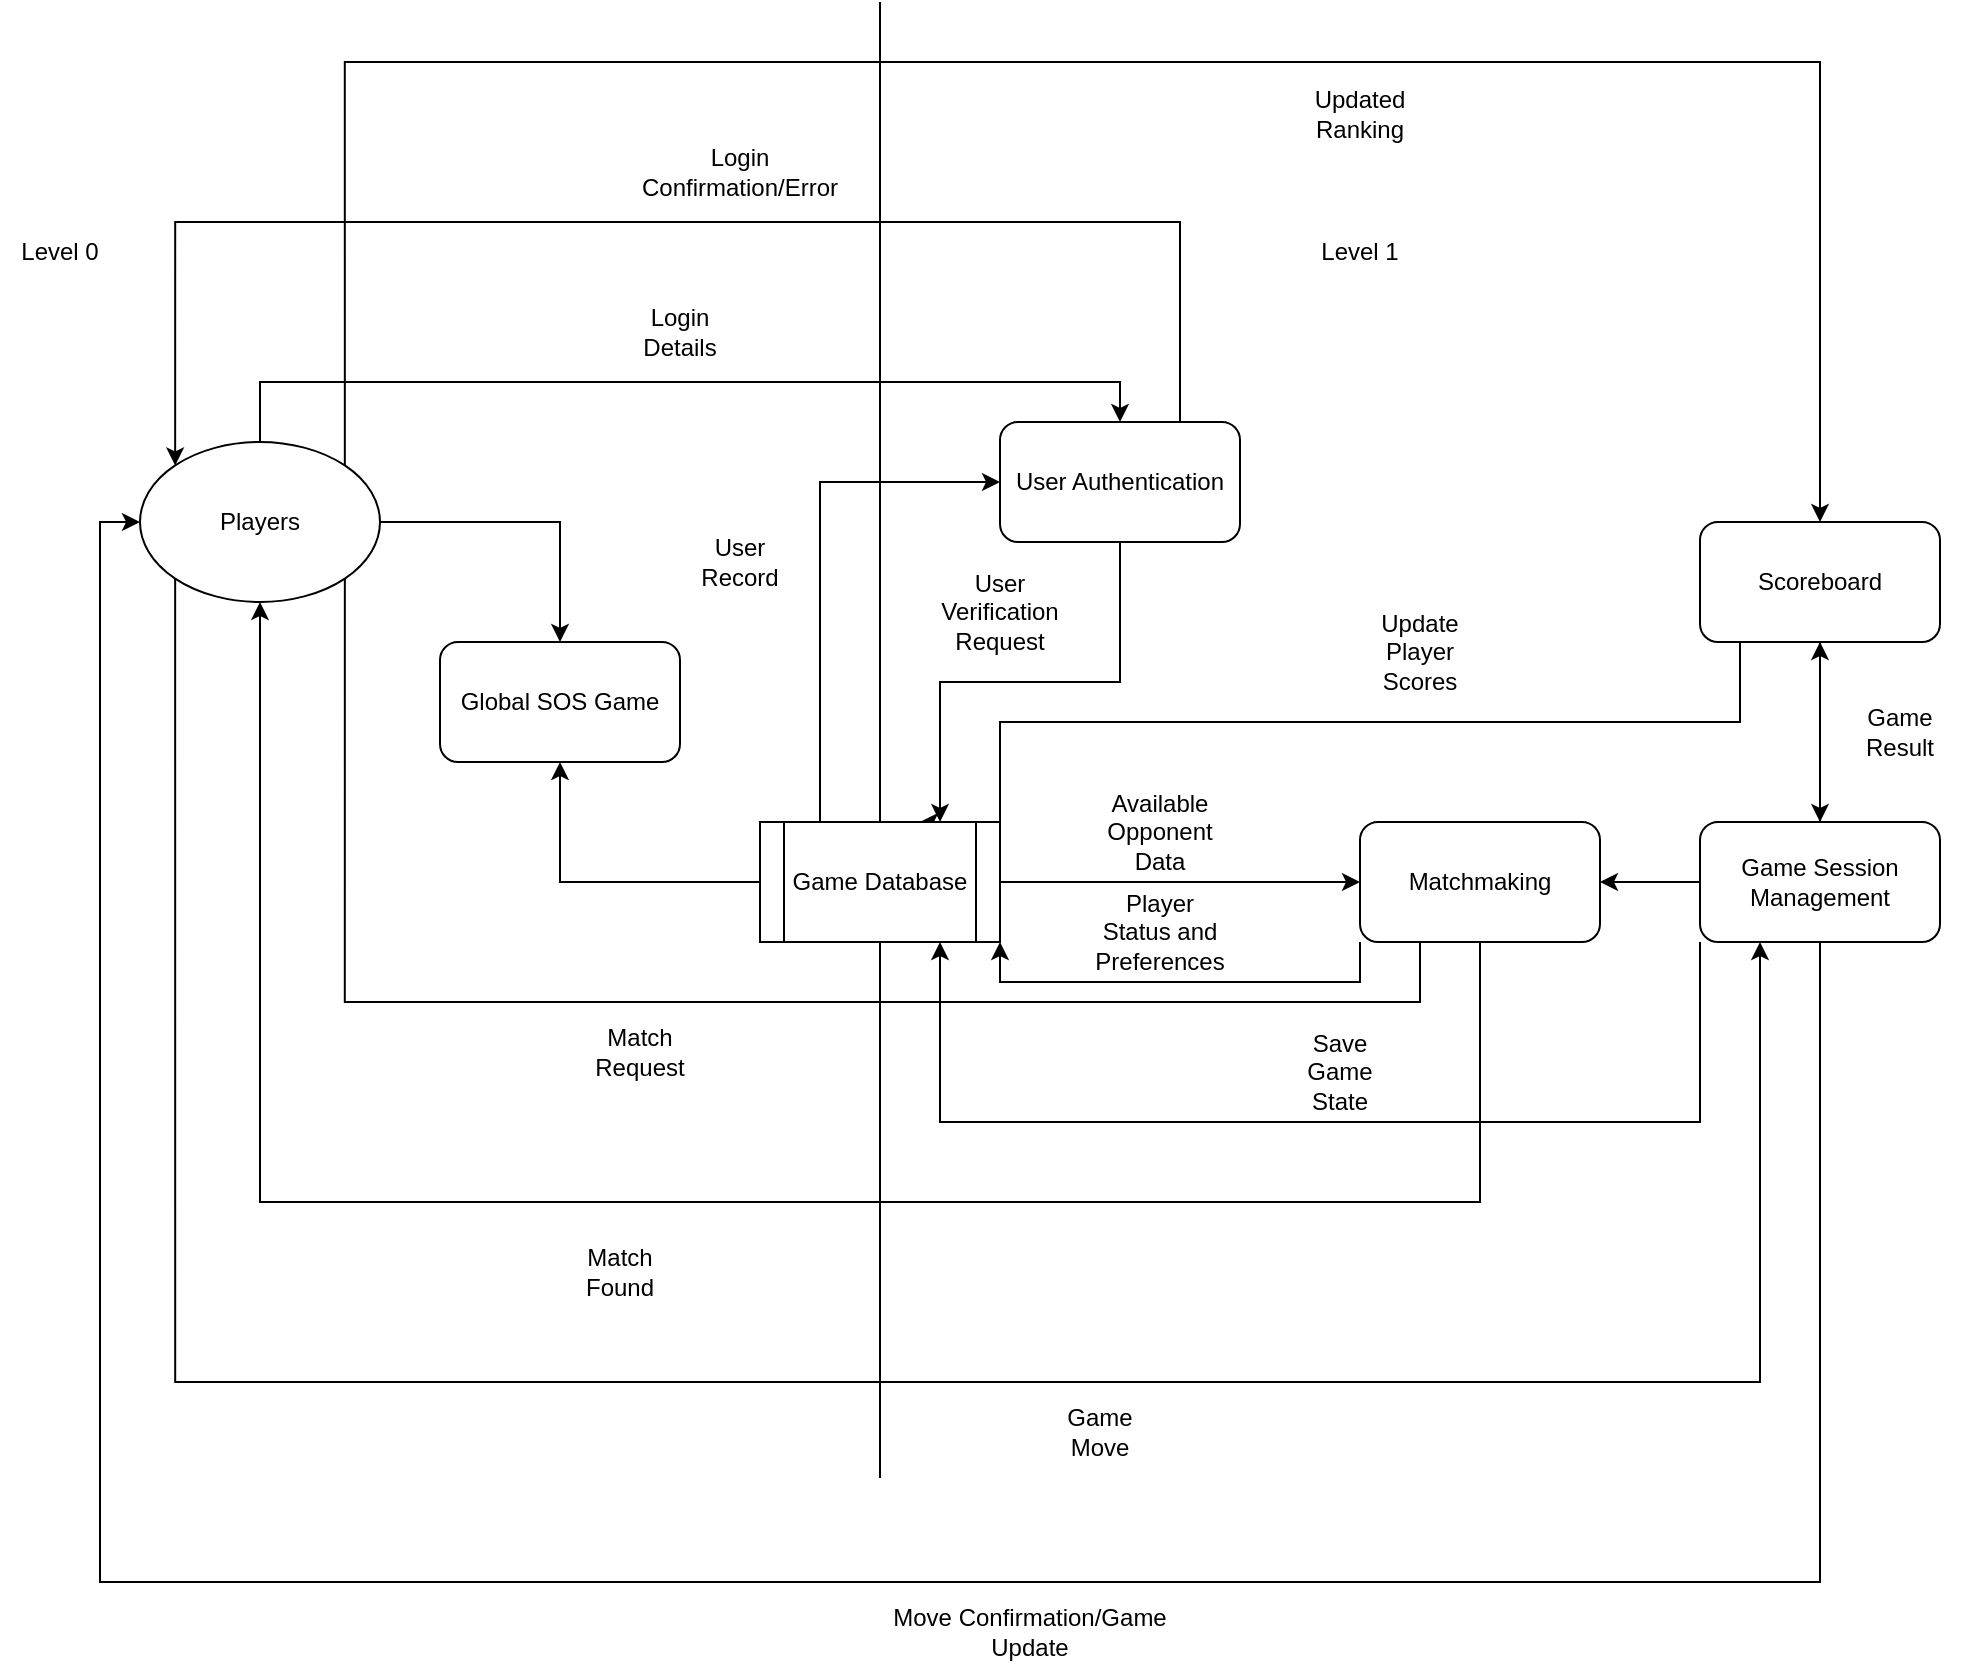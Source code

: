 <mxfile version="24.7.16">
  <diagram name="Page-1" id="jlR6D_dJhRn2Z5OYbN8G">
    <mxGraphModel dx="2969" dy="1387" grid="1" gridSize="10" guides="1" tooltips="1" connect="1" arrows="1" fold="1" page="1" pageScale="1" pageWidth="850" pageHeight="1100" math="0" shadow="0">
      <root>
        <mxCell id="0" />
        <mxCell id="1" parent="0" />
        <mxCell id="XkGvJLwW86cpBmpcXyzx-18" style="edgeStyle=orthogonalEdgeStyle;rounded=0;orthogonalLoop=1;jettySize=auto;html=1;" edge="1" parent="1" source="XkGvJLwW86cpBmpcXyzx-14" target="XkGvJLwW86cpBmpcXyzx-17">
          <mxGeometry relative="1" as="geometry" />
        </mxCell>
        <mxCell id="XkGvJLwW86cpBmpcXyzx-32" style="edgeStyle=orthogonalEdgeStyle;rounded=0;orthogonalLoop=1;jettySize=auto;html=1;exitX=0.5;exitY=0;exitDx=0;exitDy=0;entryX=0.5;entryY=0;entryDx=0;entryDy=0;" edge="1" parent="1" source="XkGvJLwW86cpBmpcXyzx-14" target="XkGvJLwW86cpBmpcXyzx-23">
          <mxGeometry relative="1" as="geometry" />
        </mxCell>
        <mxCell id="XkGvJLwW86cpBmpcXyzx-41" style="edgeStyle=orthogonalEdgeStyle;rounded=0;orthogonalLoop=1;jettySize=auto;html=1;exitX=1;exitY=1;exitDx=0;exitDy=0;entryX=0.25;entryY=1;entryDx=0;entryDy=0;" edge="1" parent="1" source="XkGvJLwW86cpBmpcXyzx-14" target="XkGvJLwW86cpBmpcXyzx-24">
          <mxGeometry relative="1" as="geometry">
            <Array as="points">
              <mxPoint x="182" y="500" />
              <mxPoint x="720" y="500" />
              <mxPoint x="720" y="440" />
            </Array>
          </mxGeometry>
        </mxCell>
        <mxCell id="XkGvJLwW86cpBmpcXyzx-49" style="edgeStyle=orthogonalEdgeStyle;rounded=0;orthogonalLoop=1;jettySize=auto;html=1;exitX=0;exitY=1;exitDx=0;exitDy=0;entryX=0.25;entryY=1;entryDx=0;entryDy=0;" edge="1" parent="1" source="XkGvJLwW86cpBmpcXyzx-14" target="XkGvJLwW86cpBmpcXyzx-25">
          <mxGeometry relative="1" as="geometry">
            <Array as="points">
              <mxPoint x="98" y="690" />
              <mxPoint x="890" y="690" />
            </Array>
          </mxGeometry>
        </mxCell>
        <mxCell id="XkGvJLwW86cpBmpcXyzx-59" style="edgeStyle=orthogonalEdgeStyle;rounded=0;orthogonalLoop=1;jettySize=auto;html=1;exitX=1;exitY=0;exitDx=0;exitDy=0;entryX=0.5;entryY=0;entryDx=0;entryDy=0;" edge="1" parent="1" source="XkGvJLwW86cpBmpcXyzx-14" target="XkGvJLwW86cpBmpcXyzx-26">
          <mxGeometry relative="1" as="geometry">
            <Array as="points">
              <mxPoint x="182" y="30" />
              <mxPoint x="920" y="30" />
            </Array>
          </mxGeometry>
        </mxCell>
        <mxCell id="XkGvJLwW86cpBmpcXyzx-14" value="Players" style="ellipse;whiteSpace=wrap;html=1;" vertex="1" parent="1">
          <mxGeometry x="80" y="220" width="120" height="80" as="geometry" />
        </mxCell>
        <mxCell id="XkGvJLwW86cpBmpcXyzx-15" value="" style="endArrow=none;html=1;rounded=0;" edge="1" parent="1" source="XkGvJLwW86cpBmpcXyzx-19">
          <mxGeometry width="50" height="50" relative="1" as="geometry">
            <mxPoint x="450" y="738" as="sourcePoint" />
            <mxPoint x="450" as="targetPoint" />
          </mxGeometry>
        </mxCell>
        <mxCell id="XkGvJLwW86cpBmpcXyzx-16" value="Level 0" style="text;html=1;align=center;verticalAlign=middle;whiteSpace=wrap;rounded=0;" vertex="1" parent="1">
          <mxGeometry x="10" y="110" width="60" height="30" as="geometry" />
        </mxCell>
        <mxCell id="XkGvJLwW86cpBmpcXyzx-17" value="Global SOS Game" style="rounded=1;whiteSpace=wrap;html=1;" vertex="1" parent="1">
          <mxGeometry x="230" y="320" width="120" height="60" as="geometry" />
        </mxCell>
        <mxCell id="XkGvJLwW86cpBmpcXyzx-20" style="edgeStyle=orthogonalEdgeStyle;rounded=0;orthogonalLoop=1;jettySize=auto;html=1;entryX=0.5;entryY=1;entryDx=0;entryDy=0;" edge="1" parent="1" source="XkGvJLwW86cpBmpcXyzx-19" target="XkGvJLwW86cpBmpcXyzx-17">
          <mxGeometry relative="1" as="geometry">
            <Array as="points">
              <mxPoint x="290" y="440" />
            </Array>
          </mxGeometry>
        </mxCell>
        <mxCell id="XkGvJLwW86cpBmpcXyzx-22" value="Level 1" style="text;html=1;align=center;verticalAlign=middle;whiteSpace=wrap;rounded=0;" vertex="1" parent="1">
          <mxGeometry x="660" y="110" width="60" height="30" as="geometry" />
        </mxCell>
        <mxCell id="XkGvJLwW86cpBmpcXyzx-35" style="edgeStyle=orthogonalEdgeStyle;rounded=0;orthogonalLoop=1;jettySize=auto;html=1;entryX=0.75;entryY=0;entryDx=0;entryDy=0;" edge="1" parent="1" source="XkGvJLwW86cpBmpcXyzx-23" target="XkGvJLwW86cpBmpcXyzx-19">
          <mxGeometry relative="1" as="geometry" />
        </mxCell>
        <mxCell id="XkGvJLwW86cpBmpcXyzx-39" style="edgeStyle=orthogonalEdgeStyle;rounded=0;orthogonalLoop=1;jettySize=auto;html=1;exitX=0.75;exitY=0;exitDx=0;exitDy=0;entryX=0;entryY=0;entryDx=0;entryDy=0;" edge="1" parent="1" source="XkGvJLwW86cpBmpcXyzx-23" target="XkGvJLwW86cpBmpcXyzx-14">
          <mxGeometry relative="1" as="geometry">
            <Array as="points">
              <mxPoint x="600" y="110" />
              <mxPoint x="98" y="110" />
            </Array>
          </mxGeometry>
        </mxCell>
        <mxCell id="XkGvJLwW86cpBmpcXyzx-23" value="User Authentication" style="rounded=1;whiteSpace=wrap;html=1;" vertex="1" parent="1">
          <mxGeometry x="510" y="210" width="120" height="60" as="geometry" />
        </mxCell>
        <mxCell id="XkGvJLwW86cpBmpcXyzx-43" style="edgeStyle=orthogonalEdgeStyle;rounded=0;orthogonalLoop=1;jettySize=auto;html=1;entryX=0.5;entryY=1;entryDx=0;entryDy=0;" edge="1" parent="1" source="XkGvJLwW86cpBmpcXyzx-24" target="XkGvJLwW86cpBmpcXyzx-14">
          <mxGeometry relative="1" as="geometry">
            <Array as="points">
              <mxPoint x="750" y="600" />
              <mxPoint x="140" y="600" />
            </Array>
          </mxGeometry>
        </mxCell>
        <mxCell id="XkGvJLwW86cpBmpcXyzx-47" style="edgeStyle=orthogonalEdgeStyle;rounded=0;orthogonalLoop=1;jettySize=auto;html=1;exitX=0;exitY=1;exitDx=0;exitDy=0;entryX=1;entryY=1;entryDx=0;entryDy=0;" edge="1" parent="1" source="XkGvJLwW86cpBmpcXyzx-24" target="XkGvJLwW86cpBmpcXyzx-19">
          <mxGeometry relative="1" as="geometry" />
        </mxCell>
        <mxCell id="XkGvJLwW86cpBmpcXyzx-24" value="Matchmaking" style="rounded=1;whiteSpace=wrap;html=1;" vertex="1" parent="1">
          <mxGeometry x="690" y="410" width="120" height="60" as="geometry" />
        </mxCell>
        <mxCell id="XkGvJLwW86cpBmpcXyzx-30" style="rounded=0;orthogonalLoop=1;jettySize=auto;html=1;entryX=1;entryY=0.5;entryDx=0;entryDy=0;" edge="1" parent="1" source="XkGvJLwW86cpBmpcXyzx-25" target="XkGvJLwW86cpBmpcXyzx-24">
          <mxGeometry relative="1" as="geometry" />
        </mxCell>
        <mxCell id="XkGvJLwW86cpBmpcXyzx-51" style="edgeStyle=orthogonalEdgeStyle;rounded=0;orthogonalLoop=1;jettySize=auto;html=1;exitX=0;exitY=1;exitDx=0;exitDy=0;entryX=0.75;entryY=1;entryDx=0;entryDy=0;" edge="1" parent="1" source="XkGvJLwW86cpBmpcXyzx-25" target="XkGvJLwW86cpBmpcXyzx-19">
          <mxGeometry relative="1" as="geometry">
            <Array as="points">
              <mxPoint x="860" y="560" />
              <mxPoint x="480" y="560" />
            </Array>
          </mxGeometry>
        </mxCell>
        <mxCell id="XkGvJLwW86cpBmpcXyzx-53" style="edgeStyle=orthogonalEdgeStyle;rounded=0;orthogonalLoop=1;jettySize=auto;html=1;exitX=0.5;exitY=1;exitDx=0;exitDy=0;entryX=0;entryY=0.5;entryDx=0;entryDy=0;" edge="1" parent="1" source="XkGvJLwW86cpBmpcXyzx-25" target="XkGvJLwW86cpBmpcXyzx-14">
          <mxGeometry relative="1" as="geometry">
            <Array as="points">
              <mxPoint x="920" y="790" />
              <mxPoint x="60" y="790" />
              <mxPoint x="60" y="260" />
            </Array>
          </mxGeometry>
        </mxCell>
        <mxCell id="XkGvJLwW86cpBmpcXyzx-55" style="edgeStyle=orthogonalEdgeStyle;rounded=0;orthogonalLoop=1;jettySize=auto;html=1;" edge="1" parent="1" source="XkGvJLwW86cpBmpcXyzx-25" target="XkGvJLwW86cpBmpcXyzx-26">
          <mxGeometry relative="1" as="geometry" />
        </mxCell>
        <mxCell id="XkGvJLwW86cpBmpcXyzx-25" value="Game Session Management" style="rounded=1;whiteSpace=wrap;html=1;" vertex="1" parent="1">
          <mxGeometry x="860" y="410" width="120" height="60" as="geometry" />
        </mxCell>
        <mxCell id="XkGvJLwW86cpBmpcXyzx-31" style="edgeStyle=orthogonalEdgeStyle;rounded=0;orthogonalLoop=1;jettySize=auto;html=1;" edge="1" parent="1" source="XkGvJLwW86cpBmpcXyzx-26" target="XkGvJLwW86cpBmpcXyzx-25">
          <mxGeometry relative="1" as="geometry" />
        </mxCell>
        <mxCell id="XkGvJLwW86cpBmpcXyzx-57" style="edgeStyle=orthogonalEdgeStyle;rounded=0;orthogonalLoop=1;jettySize=auto;html=1;entryX=1;entryY=0;entryDx=0;entryDy=0;" edge="1" parent="1">
          <mxGeometry relative="1" as="geometry">
            <mxPoint x="880" y="320" as="sourcePoint" />
            <mxPoint x="470" y="410" as="targetPoint" />
            <Array as="points">
              <mxPoint x="880" y="360" />
              <mxPoint x="510" y="360" />
              <mxPoint x="510" y="410" />
            </Array>
          </mxGeometry>
        </mxCell>
        <mxCell id="XkGvJLwW86cpBmpcXyzx-26" value="Scoreboard" style="rounded=1;whiteSpace=wrap;html=1;" vertex="1" parent="1">
          <mxGeometry x="860" y="260" width="120" height="60" as="geometry" />
        </mxCell>
        <mxCell id="XkGvJLwW86cpBmpcXyzx-27" value="" style="endArrow=none;html=1;rounded=0;" edge="1" parent="1" target="XkGvJLwW86cpBmpcXyzx-19">
          <mxGeometry width="50" height="50" relative="1" as="geometry">
            <mxPoint x="450" y="738" as="sourcePoint" />
            <mxPoint x="450" as="targetPoint" />
          </mxGeometry>
        </mxCell>
        <mxCell id="XkGvJLwW86cpBmpcXyzx-29" style="edgeStyle=orthogonalEdgeStyle;rounded=0;orthogonalLoop=1;jettySize=auto;html=1;exitX=1;exitY=0.5;exitDx=0;exitDy=0;entryX=0;entryY=0.5;entryDx=0;entryDy=0;" edge="1" parent="1" source="XkGvJLwW86cpBmpcXyzx-19" target="XkGvJLwW86cpBmpcXyzx-24">
          <mxGeometry relative="1" as="geometry" />
        </mxCell>
        <mxCell id="XkGvJLwW86cpBmpcXyzx-37" style="edgeStyle=orthogonalEdgeStyle;rounded=0;orthogonalLoop=1;jettySize=auto;html=1;exitX=0.25;exitY=0;exitDx=0;exitDy=0;entryX=0;entryY=0.5;entryDx=0;entryDy=0;" edge="1" parent="1" source="XkGvJLwW86cpBmpcXyzx-19" target="XkGvJLwW86cpBmpcXyzx-23">
          <mxGeometry relative="1" as="geometry" />
        </mxCell>
        <mxCell id="XkGvJLwW86cpBmpcXyzx-19" value="Game Database" style="shape=process;whiteSpace=wrap;html=1;backgroundOutline=1;" vertex="1" parent="1">
          <mxGeometry x="390" y="410" width="120" height="60" as="geometry" />
        </mxCell>
        <mxCell id="XkGvJLwW86cpBmpcXyzx-34" value="Login Details" style="text;html=1;align=center;verticalAlign=middle;whiteSpace=wrap;rounded=0;" vertex="1" parent="1">
          <mxGeometry x="320" y="150" width="60" height="30" as="geometry" />
        </mxCell>
        <mxCell id="XkGvJLwW86cpBmpcXyzx-36" value="User Verification Request" style="text;html=1;align=center;verticalAlign=middle;whiteSpace=wrap;rounded=0;" vertex="1" parent="1">
          <mxGeometry x="480" y="290" width="60" height="30" as="geometry" />
        </mxCell>
        <mxCell id="XkGvJLwW86cpBmpcXyzx-38" value="User Record" style="text;html=1;align=center;verticalAlign=middle;whiteSpace=wrap;rounded=0;" vertex="1" parent="1">
          <mxGeometry x="350" y="265" width="60" height="30" as="geometry" />
        </mxCell>
        <mxCell id="XkGvJLwW86cpBmpcXyzx-40" value="Login Confirmation/Error" style="text;html=1;align=center;verticalAlign=middle;whiteSpace=wrap;rounded=0;" vertex="1" parent="1">
          <mxGeometry x="320" y="70" width="120" height="30" as="geometry" />
        </mxCell>
        <mxCell id="XkGvJLwW86cpBmpcXyzx-42" value="Match Request" style="text;html=1;align=center;verticalAlign=middle;whiteSpace=wrap;rounded=0;" vertex="1" parent="1">
          <mxGeometry x="300" y="510" width="60" height="30" as="geometry" />
        </mxCell>
        <mxCell id="XkGvJLwW86cpBmpcXyzx-44" value="Match Found" style="text;html=1;align=center;verticalAlign=middle;whiteSpace=wrap;rounded=0;" vertex="1" parent="1">
          <mxGeometry x="290" y="620" width="60" height="30" as="geometry" />
        </mxCell>
        <mxCell id="XkGvJLwW86cpBmpcXyzx-46" value="Player Status and Preferences" style="text;html=1;align=center;verticalAlign=middle;whiteSpace=wrap;rounded=0;" vertex="1" parent="1">
          <mxGeometry x="560" y="450" width="60" height="30" as="geometry" />
        </mxCell>
        <mxCell id="XkGvJLwW86cpBmpcXyzx-48" value="Available Opponent Data" style="text;html=1;align=center;verticalAlign=middle;whiteSpace=wrap;rounded=0;" vertex="1" parent="1">
          <mxGeometry x="560" y="400" width="60" height="30" as="geometry" />
        </mxCell>
        <mxCell id="XkGvJLwW86cpBmpcXyzx-50" value="Game Move" style="text;html=1;align=center;verticalAlign=middle;whiteSpace=wrap;rounded=0;" vertex="1" parent="1">
          <mxGeometry x="530" y="700" width="60" height="30" as="geometry" />
        </mxCell>
        <mxCell id="XkGvJLwW86cpBmpcXyzx-52" value="Save Game State" style="text;html=1;align=center;verticalAlign=middle;whiteSpace=wrap;rounded=0;" vertex="1" parent="1">
          <mxGeometry x="650" y="520" width="60" height="30" as="geometry" />
        </mxCell>
        <mxCell id="XkGvJLwW86cpBmpcXyzx-54" value="Move Confirmation/Game Update" style="text;html=1;align=center;verticalAlign=middle;whiteSpace=wrap;rounded=0;" vertex="1" parent="1">
          <mxGeometry x="450" y="800" width="150" height="30" as="geometry" />
        </mxCell>
        <mxCell id="XkGvJLwW86cpBmpcXyzx-56" value="Game Result" style="text;html=1;align=center;verticalAlign=middle;whiteSpace=wrap;rounded=0;" vertex="1" parent="1">
          <mxGeometry x="930" y="350" width="60" height="30" as="geometry" />
        </mxCell>
        <mxCell id="XkGvJLwW86cpBmpcXyzx-58" value="Update Player Scores" style="text;html=1;align=center;verticalAlign=middle;whiteSpace=wrap;rounded=0;" vertex="1" parent="1">
          <mxGeometry x="690" y="310" width="60" height="30" as="geometry" />
        </mxCell>
        <mxCell id="XkGvJLwW86cpBmpcXyzx-60" value="Updated Ranking" style="text;html=1;align=center;verticalAlign=middle;whiteSpace=wrap;rounded=0;" vertex="1" parent="1">
          <mxGeometry x="660" y="41" width="60" height="30" as="geometry" />
        </mxCell>
      </root>
    </mxGraphModel>
  </diagram>
</mxfile>
